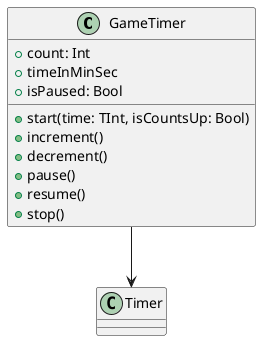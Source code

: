 @startuml
class GameTimer {
+ count: Int
+ timeInMinSec
+ isPaused: Bool
+ start(time: TInt, isCountsUp: Bool)
+ increment()
+ decrement()
+ pause()
+ resume()
+ stop()
}

GameTimer --> Timer
@enduml